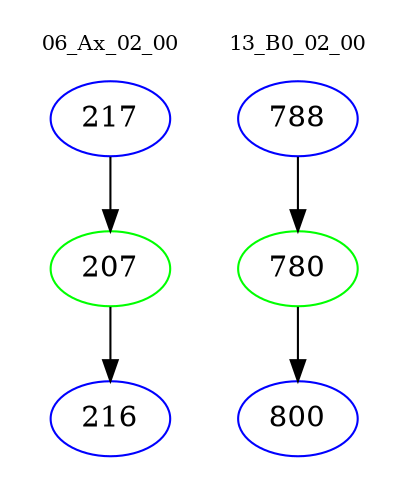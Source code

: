 digraph{
subgraph cluster_0 {
color = white
label = "06_Ax_02_00";
fontsize=10;
T0_217 [label="217", color="blue"]
T0_217 -> T0_207 [color="black"]
T0_207 [label="207", color="green"]
T0_207 -> T0_216 [color="black"]
T0_216 [label="216", color="blue"]
}
subgraph cluster_1 {
color = white
label = "13_B0_02_00";
fontsize=10;
T1_788 [label="788", color="blue"]
T1_788 -> T1_780 [color="black"]
T1_780 [label="780", color="green"]
T1_780 -> T1_800 [color="black"]
T1_800 [label="800", color="blue"]
}
}
